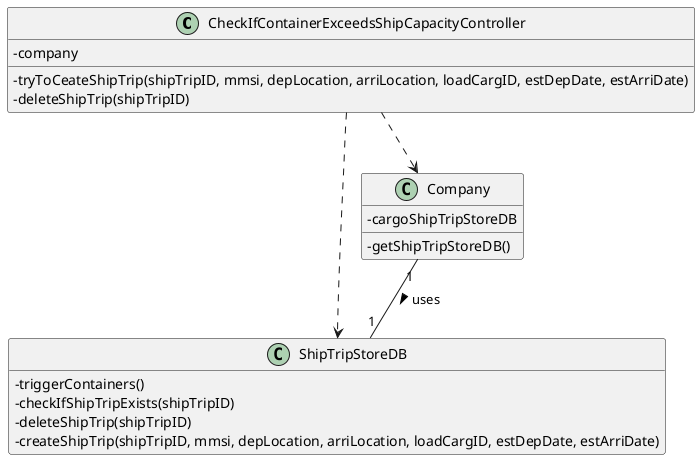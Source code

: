 @startuml

hide empty methods
hide empty attributes
'left to right direction
skinparam classAttributeIconSize 0

class CheckIfContainerExceedsShipCapacityController{
- company
- tryToCeateShipTrip(shipTripID, mmsi, depLocation, arriLocation, loadCargID, estDepDate, estArriDate)
- deleteShipTrip(shipTripID)
}

class ShipTripStoreDB{
- triggerContainers()
- checkIfShipTripExists(shipTripID)
- deleteShipTrip(shipTripID)
- createShipTrip(shipTripID, mmsi, depLocation, arriLocation, loadCargID, estDepDate, estArriDate)
}

class Company{
- cargoShipTripStoreDB
- getShipTripStoreDB()
}

CheckIfContainerExceedsShipCapacityController ..> Company
CheckIfContainerExceedsShipCapacityController ..> ShipTripStoreDB
Company "1" -- "1" ShipTripStoreDB : uses >

@enduml